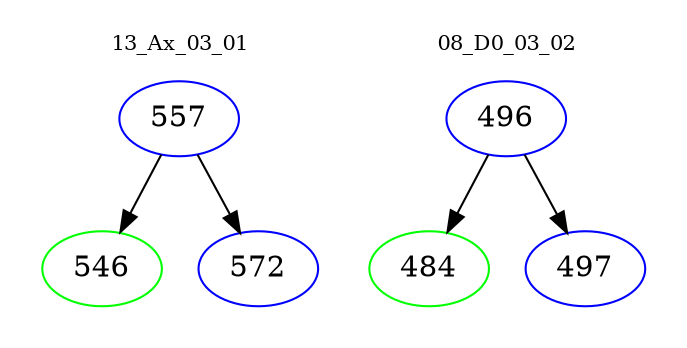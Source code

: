 digraph{
subgraph cluster_0 {
color = white
label = "13_Ax_03_01";
fontsize=10;
T0_557 [label="557", color="blue"]
T0_557 -> T0_546 [color="black"]
T0_546 [label="546", color="green"]
T0_557 -> T0_572 [color="black"]
T0_572 [label="572", color="blue"]
}
subgraph cluster_1 {
color = white
label = "08_D0_03_02";
fontsize=10;
T1_496 [label="496", color="blue"]
T1_496 -> T1_484 [color="black"]
T1_484 [label="484", color="green"]
T1_496 -> T1_497 [color="black"]
T1_497 [label="497", color="blue"]
}
}
